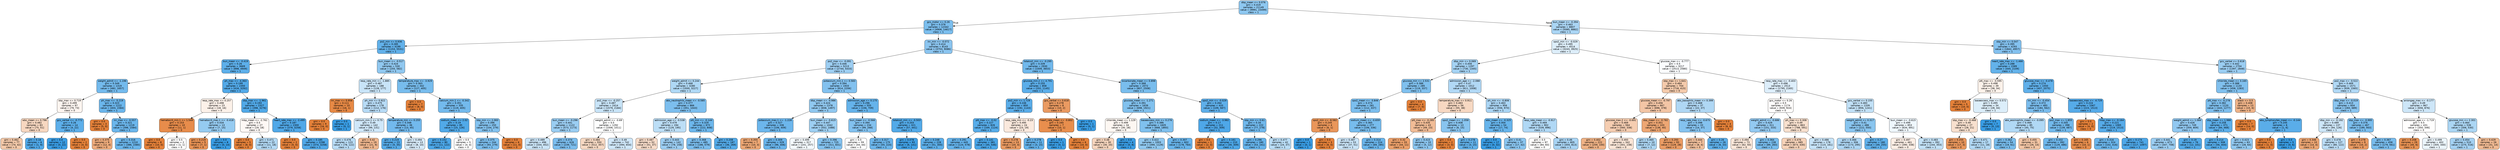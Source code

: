 digraph Tree {
node [shape=box, style="filled, rounded", color="black", fontname="helvetica"] ;
edge [fontname="helvetica"] ;
0 [label="dbp_mean <= 0.076\ngini = 0.419\nsamples = 21149\nvalue = [9991, 23499]\nclass = 1", fillcolor="#8dc7f0"] ;
1 [label="gcs_motor <= 0.26\ngini = 0.376\nsamples = 12342\nvalue = [4906, 14617]\nclass = 1", fillcolor="#7bbeee"] ;
0 -> 1 [labeldistance=2.5, labelangle=45, headlabel="True"] ;
2 [label="po2_min <= 0.936\ngini = 0.285\nsamples = 4199\nvalue = [1153, 5531]\nclass = 1", fillcolor="#62b1ea"] ;
1 -> 2 ;
3 [label="bun_mean <= -0.419\ngini = 0.26\nsamples = 3669\nvalue = [898, 4949]\nclass = 1", fillcolor="#5dafea"] ;
2 -> 3 ;
4 [label="weight_admit <= -1.196\ngini = 0.349\nsamples = 1319\nvalue = [482, 1657]\nclass = 1", fillcolor="#73baed"] ;
3 -> 4 ;
5 [label="sbp_max <= 0.719\ngini = 0.499\nsamples = 97\nvalue = [79, 73]\nclass = 0", fillcolor="#fdf5f0"] ;
4 -> 5 ;
6 [label="wbc_mean <= 0.796\ngini = 0.482\nsamples = 83\nvalue = [75, 51]\nclass = 0", fillcolor="#f7d7c0"] ;
5 -> 6 ;
7 [label="gini = 0.462\nsamples = 77\nvalue = [74, 42]\nclass = 0", fillcolor="#f4c9a9"] ;
6 -> 7 ;
8 [label="gini = 0.18\nsamples = 6\nvalue = [1, 9]\nclass = 1", fillcolor="#4fa8e8"] ;
6 -> 8 ;
9 [label="gcs_verbal <= -0.772\ngini = 0.26\nsamples = 14\nvalue = [4, 22]\nclass = 1", fillcolor="#5dafea"] ;
5 -> 9 ;
10 [label="gini = 0.0\nsamples = 12\nvalue = [0, 22]\nclass = 1", fillcolor="#399de5"] ;
9 -> 10 ;
11 [label="gini = 0.0\nsamples = 2\nvalue = [4, 0]\nclass = 0", fillcolor="#e58139"] ;
9 -> 11 ;
12 [label="ph_max <= -5.219\ngini = 0.323\nsamples = 1222\nvalue = [403, 1584]\nclass = 1", fillcolor="#6bb6ec"] ;
4 -> 12 ;
13 [label="gini = 0.0\nsamples = 3\nvalue = [5, 0]\nclass = 0", fillcolor="#e58139"] ;
12 -> 13 ;
14 [label="inr_max <= -0.557\ngini = 0.321\nsamples = 1219\nvalue = [398, 1584]\nclass = 1", fillcolor="#6bb6ec"] ;
12 -> 14 ;
15 [label="gini = 0.375\nsamples = 9\nvalue = [12, 4]\nclass = 0", fillcolor="#eeab7b"] ;
14 -> 15 ;
16 [label="gini = 0.316\nsamples = 1210\nvalue = [386, 1580]\nclass = 1", fillcolor="#69b5eb"] ;
14 -> 16 ;
17 [label="ph_max <= -4.363\ngini = 0.199\nsamples = 2350\nvalue = [416, 3292]\nclass = 1", fillcolor="#52a9e8"] ;
3 -> 17 ;
18 [label="resp_rate_max <= 0.257\ngini = 0.498\nsamples = 23\nvalue = [18, 16]\nclass = 0", fillcolor="#fcf1e9"] ;
17 -> 18 ;
19 [label="hematocrit_min.1 <= 1.549\ngini = 0.153\nsamples = 10\nvalue = [11, 1]\nclass = 0", fillcolor="#e78c4b"] ;
18 -> 19 ;
20 [label="gini = 0.0\nsamples = 8\nvalue = [10, 0]\nclass = 0", fillcolor="#e58139"] ;
19 -> 20 ;
21 [label="gini = 0.5\nsamples = 2\nvalue = [1, 1]\nclass = 0", fillcolor="#ffffff"] ;
19 -> 21 ;
22 [label="hematocrit_max.1 <= -0.418\ngini = 0.434\nsamples = 13\nvalue = [7, 15]\nclass = 1", fillcolor="#95cbf1"] ;
18 -> 22 ;
23 [label="gini = 0.219\nsamples = 5\nvalue = [7, 1]\nclass = 0", fillcolor="#e99355"] ;
22 -> 23 ;
24 [label="gini = 0.0\nsamples = 8\nvalue = [0, 14]\nclass = 1", fillcolor="#399de5"] ;
22 -> 24 ;
25 [label="sbp_max <= -1.961\ngini = 0.193\nsamples = 2327\nvalue = [398, 3276]\nclass = 1", fillcolor="#51a9e8"] ;
17 -> 25 ;
26 [label="mbp_mean <= -2.761\ngini = 0.5\nsamples = 27\nvalue = [19, 18]\nclass = 0", fillcolor="#fef8f5"] ;
25 -> 26 ;
27 [label="gini = 0.0\nsamples = 5\nvalue = [8, 0]\nclass = 0", fillcolor="#e58139"] ;
26 -> 27 ;
28 [label="gini = 0.471\nsamples = 22\nvalue = [11, 18]\nclass = 1", fillcolor="#b2d9f5"] ;
26 -> 28 ;
29 [label="heart_rate_max <= -2.495\ngini = 0.187\nsamples = 2300\nvalue = [379, 3258]\nclass = 1", fillcolor="#50a8e8"] ;
25 -> 29 ;
30 [label="gini = 0.0\nsamples = 2\nvalue = [5, 0]\nclass = 0", fillcolor="#e58139"] ;
29 -> 30 ;
31 [label="gini = 0.185\nsamples = 2298\nvalue = [374, 3258]\nclass = 1", fillcolor="#50a8e8"] ;
29 -> 31 ;
32 [label="bun_mean <= -0.517\ngini = 0.424\nsamples = 530\nvalue = [255, 582]\nclass = 1", fillcolor="#90c8f0"] ;
2 -> 32 ;
33 [label="resp_rate_min <= -1.885\ngini = 0.487\nsamples = 188\nvalue = [128, 177]\nclass = 1", fillcolor="#c8e4f8"] ;
32 -> 33 ;
34 [label="inr_max <= 0.958\ngini = 0.111\nsamples = 10\nvalue = [16, 1]\nclass = 0", fillcolor="#e78945"] ;
33 -> 34 ;
35 [label="gini = 0.0\nsamples = 9\nvalue = [16, 0]\nclass = 0", fillcolor="#e58139"] ;
34 -> 35 ;
36 [label="gini = 0.0\nsamples = 1\nvalue = [0, 1]\nclass = 1", fillcolor="#399de5"] ;
34 -> 36 ;
37 [label="ph_min <= 0.922\ngini = 0.475\nsamples = 178\nvalue = [112, 176]\nclass = 1", fillcolor="#b7dbf6"] ;
33 -> 37 ;
38 [label="calcium_min.1 <= 0.75\ngini = 0.49\nsamples = 142\nvalue = [99, 131]\nclass = 1", fillcolor="#cfe7f9"] ;
37 -> 38 ;
39 [label="gini = 0.476\nsamples = 123\nvalue = [78, 122]\nclass = 1", fillcolor="#b8dcf6"] ;
38 -> 39 ;
40 [label="gini = 0.42\nsamples = 19\nvalue = [21, 9]\nclass = 0", fillcolor="#f0b78e"] ;
38 -> 40 ;
41 [label="temperature_min <= 0.255\ngini = 0.348\nsamples = 36\nvalue = [13, 45]\nclass = 1", fillcolor="#72b9ed"] ;
37 -> 41 ;
42 [label="gini = 0.219\nsamples = 23\nvalue = [5, 35]\nclass = 1", fillcolor="#55abe9"] ;
41 -> 42 ;
43 [label="gini = 0.494\nsamples = 13\nvalue = [8, 10]\nclass = 1", fillcolor="#d7ebfa"] ;
41 -> 43 ;
44 [label="temperature_max <= -3.929\ngini = 0.363\nsamples = 342\nvalue = [127, 405]\nclass = 1", fillcolor="#77bced"] ;
32 -> 44 ;
45 [label="gini = 0.0\nsamples = 7\nvalue = [8, 0]\nclass = 0", fillcolor="#e58139"] ;
44 -> 45 ;
46 [label="calcium_min.1 <= -0.342\ngini = 0.351\nsamples = 335\nvalue = [119, 405]\nclass = 1", fillcolor="#73baed"] ;
44 -> 46 ;
47 [label="sodium_mean <= 2.02\ngini = 0.19\nsamples = 85\nvalue = [15, 126]\nclass = 1", fillcolor="#51a9e8"] ;
46 -> 47 ;
48 [label="gini = 0.152\nsamples = 80\nvalue = [11, 122]\nclass = 1", fillcolor="#4ba6e7"] ;
47 -> 48 ;
49 [label="gini = 0.5\nsamples = 5\nvalue = [4, 4]\nclass = 0", fillcolor="#ffffff"] ;
47 -> 49 ;
50 [label="sbp_min <= 2.083\ngini = 0.396\nsamples = 250\nvalue = [104, 279]\nclass = 1", fillcolor="#83c2ef"] ;
46 -> 50 ;
51 [label="gini = 0.375\nsamples = 244\nvalue = [93, 279]\nclass = 1", fillcolor="#7bbeee"] ;
50 -> 51 ;
52 [label="gini = 0.0\nsamples = 6\nvalue = [11, 0]\nclass = 0", fillcolor="#e58139"] ;
50 -> 52 ;
53 [label="inr_min <= -0.072\ngini = 0.414\nsamples = 8143\nvalue = [3753, 9086]\nclass = 1", fillcolor="#8bc5f0"] ;
1 -> 53 ;
54 [label="po2_max <= -0.091\ngini = 0.446\nsamples = 5213\nvalue = [2744, 5433]\nclass = 1", fillcolor="#9dcef2"] ;
53 -> 54 ;
55 [label="weight_admit <= 0.244\ngini = 0.468\nsamples = 3280\nvalue = [1930, 3227]\nclass = 1", fillcolor="#afd8f5"] ;
54 -> 55 ;
56 [label="po2_max <= -0.257\ngini = 0.487\nsamples = 2414\nvalue = [1579, 2184]\nclass = 1", fillcolor="#c8e4f8"] ;
55 -> 56 ;
57 [label="bun_mean <= -0.296\ngini = 0.441\nsamples = 1122\nvalue = [573, 1173]\nclass = 1", fillcolor="#9acdf2"] ;
56 -> 57 ;
58 [label="gini = 0.489\nsamples = 496\nvalue = [334, 452]\nclass = 1", fillcolor="#cbe5f8"] ;
57 -> 58 ;
59 [label="gini = 0.374\nsamples = 626\nvalue = [239, 721]\nclass = 1", fillcolor="#7bbdee"] ;
57 -> 59 ;
60 [label="weight_admit <= -0.69\ngini = 0.5\nsamples = 1292\nvalue = [1006, 1011]\nclass = 1", fillcolor="#feffff"] ;
56 -> 60 ;
61 [label="gini = 0.484\nsamples = 550\nvalue = [512, 357]\nclass = 0", fillcolor="#f7d9c3"] ;
60 -> 61 ;
62 [label="gini = 0.49\nsamples = 742\nvalue = [494, 654]\nclass = 1", fillcolor="#cfe7f9"] ;
60 -> 62 ;
63 [label="abs_neutrophils_mean <= -0.585\ngini = 0.377\nsamples = 866\nvalue = [351, 1043]\nclass = 1", fillcolor="#7cbeee"] ;
55 -> 63 ;
64 [label="admission_age <= -0.538\ngini = 0.479\nsamples = 194\nvalue = [129, 195]\nclass = 1", fillcolor="#bcdef6"] ;
63 -> 64 ;
65 [label="gini = 0.487\nsamples = 52\nvalue = [51, 37]\nclass = 0", fillcolor="#f8dcc9"] ;
64 -> 65 ;
66 [label="gini = 0.443\nsamples = 142\nvalue = [78, 158]\nclass = 1", fillcolor="#9bcdf2"] ;
64 -> 66 ;
67 [label="ptt_min <= -0.144\ngini = 0.329\nsamples = 672\nvalue = [222, 848]\nclass = 1", fillcolor="#6db7ec"] ;
63 -> 67 ;
68 [label="gini = 0.368\nsamples = 485\nvalue = [186, 579]\nclass = 1", fillcolor="#79bced"] ;
67 -> 68 ;
69 [label="gini = 0.208\nsamples = 187\nvalue = [36, 269]\nclass = 1", fillcolor="#53aae8"] ;
67 -> 69 ;
70 [label="potassium_min.1 <= 0.583\ngini = 0.394\nsamples = 1933\nvalue = [814, 2206]\nclass = 1", fillcolor="#82c1ef"] ;
54 -> 70 ;
71 [label="dbp_mean <= -0.986\ngini = 0.424\nsamples = 1378\nvalue = [658, 1497]\nclass = 1", fillcolor="#90c8f0"] ;
70 -> 71 ;
72 [label="potassium_max.1 <= -1.228\ngini = 0.327\nsamples = 336\nvalue = [106, 409]\nclass = 1", fillcolor="#6cb6ec"] ;
71 -> 72 ;
73 [label="gini = 0.355\nsamples = 7\nvalue = [10, 3]\nclass = 0", fillcolor="#eda774"] ;
72 -> 73 ;
74 [label="gini = 0.309\nsamples = 329\nvalue = [96, 406]\nclass = 1", fillcolor="#68b4eb"] ;
72 -> 74 ;
75 [label="bun_mean <= -0.615\ngini = 0.447\nsamples = 1042\nvalue = [552, 1088]\nclass = 1", fillcolor="#9dcff2"] ;
71 -> 75 ;
76 [label="gini = 0.499\nsamples = 317\nvalue = [241, 257]\nclass = 1", fillcolor="#f3f9fd"] ;
75 -> 76 ;
77 [label="gini = 0.396\nsamples = 725\nvalue = [311, 831]\nclass = 1", fillcolor="#83c2ef"] ;
75 -> 77 ;
78 [label="admission_age <= 0.175\ngini = 0.296\nsamples = 555\nvalue = [156, 709]\nclass = 1", fillcolor="#65b3eb"] ;
70 -> 78 ;
79 [label="bun_mean <= -0.566\ngini = 0.394\nsamples = 234\nvalue = [99, 268]\nclass = 1", fillcolor="#82c1ef"] ;
78 -> 79 ;
80 [label="gini = 0.5\nsamples = 59\nvalue = [44, 44]\nclass = 0", fillcolor="#ffffff"] ;
79 -> 80 ;
81 [label="gini = 0.317\nsamples = 175\nvalue = [55, 224]\nclass = 1", fillcolor="#6ab5eb"] ;
79 -> 81 ;
82 [label="totalco2_min <= -0.503\ngini = 0.203\nsamples = 321\nvalue = [57, 441]\nclass = 1", fillcolor="#53aae8"] ;
78 -> 82 ;
83 [label="gini = 0.078\nsamples = 93\nvalue = [6, 141]\nclass = 1", fillcolor="#41a1e6"] ;
82 -> 83 ;
84 [label="gini = 0.248\nsamples = 228\nvalue = [51, 300]\nclass = 1", fillcolor="#5baee9"] ;
82 -> 84 ;
85 [label="totalco2_min <= -0.295\ngini = 0.339\nsamples = 2930\nvalue = [1009, 3653]\nclass = 1", fillcolor="#70b8ec"] ;
53 -> 85 ;
86 [label="glucose_min.2 <= 4.791\ngini = 0.255\nsamples = 858\nvalue = [202, 1145]\nclass = 1", fillcolor="#5caeea"] ;
85 -> 86 ;
87 [label="po2_min <= 1.729\ngini = 0.246\nsamples = 850\nvalue = [192, 1143]\nclass = 1", fillcolor="#5aade9"] ;
86 -> 87 ;
88 [label="ptt_max <= -0.02\ngini = 0.227\nsamples = 826\nvalue = [169, 1124]\nclass = 1", fillcolor="#57ace9"] ;
87 -> 88 ;
89 [label="gini = 0.291\nsamples = 445\nvalue = [124, 578]\nclass = 1", fillcolor="#63b2eb"] ;
88 -> 89 ;
90 [label="gini = 0.141\nsamples = 381\nvalue = [45, 546]\nclass = 1", fillcolor="#49a5e7"] ;
88 -> 90 ;
91 [label="resp_rate_min <= -0.23\ngini = 0.495\nsamples = 24\nvalue = [23, 19]\nclass = 0", fillcolor="#fae9dd"] ;
87 -> 91 ;
92 [label="gini = 0.278\nsamples = 13\nvalue = [20, 4]\nclass = 0", fillcolor="#ea9a61"] ;
91 -> 92 ;
93 [label="gini = 0.278\nsamples = 11\nvalue = [3, 15]\nclass = 1", fillcolor="#61b1ea"] ;
91 -> 93 ;
94 [label="gcs_verbal <= 0.618\ngini = 0.278\nsamples = 8\nvalue = [10, 2]\nclass = 0", fillcolor="#ea9a61"] ;
86 -> 94 ;
95 [label="heart_rate_mean <= -0.802\ngini = 0.165\nsamples = 7\nvalue = [10, 1]\nclass = 0", fillcolor="#e88e4d"] ;
94 -> 95 ;
96 [label="gini = 0.0\nsamples = 1\nvalue = [0, 1]\nclass = 1", fillcolor="#399de5"] ;
95 -> 96 ;
97 [label="gini = 0.0\nsamples = 6\nvalue = [10, 0]\nclass = 0", fillcolor="#e58139"] ;
95 -> 97 ;
98 [label="gini = 0.0\nsamples = 1\nvalue = [0, 1]\nclass = 1", fillcolor="#399de5"] ;
94 -> 98 ;
99 [label="bicarbonate_mean <= 0.898\ngini = 0.368\nsamples = 2072\nvalue = [807, 2508]\nclass = 1", fillcolor="#79bded"] ;
85 -> 99 ;
100 [label="glucose_mean <= -1.271\ngini = 0.391\nsamples = 1639\nvalue = [698, 1921]\nclass = 1", fillcolor="#81c1ee"] ;
99 -> 100 ;
101 [label="chloride_mean <= 1.129\ngini = 0.499\nsamples = 34\nvalue = [30, 28]\nclass = 0", fillcolor="#fdf7f2"] ;
100 -> 101 ;
102 [label="gini = 0.48\nsamples = 30\nvalue = [30, 20]\nclass = 0", fillcolor="#f6d5bd"] ;
101 -> 102 ;
103 [label="gini = 0.0\nsamples = 4\nvalue = [0, 8]\nclass = 1", fillcolor="#399de5"] ;
101 -> 103 ;
104 [label="baseexcess_min <= 0.276\ngini = 0.386\nsamples = 1605\nvalue = [668, 1893]\nclass = 1", fillcolor="#7fc0ee"] ;
100 -> 104 ;
105 [label="gini = 0.422\nsamples = 1003\nvalue = [490, 1129]\nclass = 1", fillcolor="#8fc8f0"] ;
104 -> 105 ;
106 [label="gini = 0.307\nsamples = 602\nvalue = [178, 764]\nclass = 1", fillcolor="#67b4eb"] ;
104 -> 106 ;
107 [label="spo2_min <= -0.029\ngini = 0.264\nsamples = 433\nvalue = [109, 587]\nclass = 1", fillcolor="#5eafea"] ;
99 -> 107 ;
108 [label="sodium_mean <= -3.982\ngini = 0.17\nsamples = 211\nvalue = [32, 309]\nclass = 1", fillcolor="#4ea7e8"] ;
107 -> 108 ;
109 [label="gini = 0.0\nsamples = 1\nvalue = [2, 0]\nclass = 0", fillcolor="#e58139"] ;
108 -> 109 ;
110 [label="gini = 0.161\nsamples = 210\nvalue = [30, 309]\nclass = 1", fillcolor="#4ca7e8"] ;
108 -> 110 ;
111 [label="sbp_min <= 0.61\ngini = 0.34\nsamples = 222\nvalue = [77, 278]\nclass = 1", fillcolor="#70b8ec"] ;
107 -> 111 ;
112 [label="gini = 0.296\nsamples = 180\nvalue = [53, 241]\nclass = 1", fillcolor="#65b3eb"] ;
111 -> 112 ;
113 [label="gini = 0.477\nsamples = 42\nvalue = [24, 37]\nclass = 1", fillcolor="#b9ddf6"] ;
111 -> 113 ;
114 [label="bun_mean <= -0.394\ngini = 0.463\nsamples = 8807\nvalue = [5085, 8882]\nclass = 1", fillcolor="#aad5f4"] ;
0 -> 114 [labeldistance=2.5, labelangle=-45, headlabel="False"] ;
115 [label="spo2_min <= -0.029\ngini = 0.495\nsamples = 4514\nvalue = [3243, 3925]\nclass = 1", fillcolor="#ddeefa"] ;
114 -> 115 ;
116 [label="dbp_min <= 0.069\ngini = 0.456\nsamples = 1297\nvalue = [730, 1345]\nclass = 1", fillcolor="#a4d2f3"] ;
115 -> 116 ;
117 [label="glucose_min <= 2.531\ngini = 0.386\nsamples = 285\nvalue = [119, 337]\nclass = 1", fillcolor="#7fc0ee"] ;
116 -> 117 ;
118 [label="spo2_mean <= -3.846\ngini = 0.374\nsamples = 281\nvalue = [112, 337]\nclass = 1", fillcolor="#7bbeee"] ;
117 -> 118 ;
119 [label="spo2_min <= -8.582\ngini = 0.245\nsamples = 4\nvalue = [6, 1]\nclass = 0", fillcolor="#e9965a"] ;
118 -> 119 ;
120 [label="gini = 0.0\nsamples = 1\nvalue = [0, 1]\nclass = 1", fillcolor="#399de5"] ;
119 -> 120 ;
121 [label="gini = 0.0\nsamples = 3\nvalue = [6, 0]\nclass = 0", fillcolor="#e58139"] ;
119 -> 121 ;
122 [label="sodium_mean <= -0.659\ngini = 0.365\nsamples = 277\nvalue = [106, 336]\nclass = 1", fillcolor="#77bced"] ;
118 -> 122 ;
123 [label="gini = 0.487\nsamples = 53\nvalue = [37, 51]\nclass = 1", fillcolor="#c9e4f8"] ;
122 -> 123 ;
124 [label="gini = 0.314\nsamples = 224\nvalue = [69, 285]\nclass = 1", fillcolor="#69b5eb"] ;
122 -> 124 ;
125 [label="gini = 0.0\nsamples = 4\nvalue = [7, 0]\nclass = 0", fillcolor="#e58139"] ;
117 -> 125 ;
126 [label="admission_age <= -2.088\ngini = 0.47\nsamples = 1012\nvalue = [611, 1008]\nclass = 1", fillcolor="#b1d8f5"] ;
116 -> 126 ;
127 [label="temperature_max <= 0.911\ngini = 0.483\nsamples = 56\nvalue = [55, 38]\nclass = 0", fillcolor="#f7d8c2"] ;
126 -> 127 ;
128 [label="ptt_max <= -0.285\ngini = 0.435\nsamples = 43\nvalue = [49, 23]\nclass = 0", fillcolor="#f1bc96"] ;
127 -> 128 ;
129 [label="gini = 0.32\nsamples = 33\nvalue = [44, 11]\nclass = 0", fillcolor="#eca06a"] ;
128 -> 129 ;
130 [label="gini = 0.415\nsamples = 10\nvalue = [5, 12]\nclass = 1", fillcolor="#8bc6f0"] ;
128 -> 130 ;
131 [label="spo2_mean <= -1.058\ngini = 0.408\nsamples = 13\nvalue = [6, 15]\nclass = 1", fillcolor="#88c4ef"] ;
127 -> 131 ;
132 [label="gini = 0.0\nsamples = 2\nvalue = [3, 0]\nclass = 0", fillcolor="#e58139"] ;
131 -> 132 ;
133 [label="gini = 0.278\nsamples = 11\nvalue = [3, 15]\nclass = 1", fillcolor="#61b1ea"] ;
131 -> 133 ;
134 [label="ph_min <= -0.806\ngini = 0.463\nsamples = 956\nvalue = [556, 970]\nclass = 1", fillcolor="#aad5f4"] ;
126 -> 134 ;
135 [label="wbc_mean <= -0.325\ngini = 0.304\nsamples = 54\nvalue = [17, 74]\nclass = 1", fillcolor="#66b4eb"] ;
134 -> 135 ;
136 [label="gini = 0.0\nsamples = 17\nvalue = [0, 32]\nclass = 1", fillcolor="#399de5"] ;
135 -> 136 ;
137 [label="gini = 0.41\nsamples = 37\nvalue = [17, 42]\nclass = 1", fillcolor="#89c5f0"] ;
135 -> 137 ;
138 [label="resp_rate_mean <= -0.917\ngini = 0.469\nsamples = 902\nvalue = [539, 896]\nclass = 1", fillcolor="#b0d8f5"] ;
134 -> 138 ;
139 [label="gini = 0.5\nsamples = 97\nvalue = [84, 83]\nclass = 0", fillcolor="#fffefd"] ;
138 -> 139 ;
140 [label="gini = 0.46\nsamples = 805\nvalue = [455, 813]\nclass = 1", fillcolor="#a8d4f4"] ;
138 -> 140 ;
141 [label="glucose_max <= -0.777\ngini = 0.5\nsamples = 3217\nvalue = [2513, 2580]\nclass = 1", fillcolor="#fafcfe"] ;
115 -> 141 ;
142 [label="sbp_max <= 1.641\ngini = 0.464\nsamples = 704\nvalue = [718, 415]\nclass = 0", fillcolor="#f4caab"] ;
141 -> 142 ;
143 [label="glucose_mean <= -0.797\ngini = 0.456\nsamples = 667\nvalue = [696, 378]\nclass = 0", fillcolor="#f3c5a5"] ;
142 -> 143 ;
144 [label="glucose_max.2 <= -0.691\ngini = 0.469\nsamples = 564\nvalue = [560, 338]\nclass = 0", fillcolor="#f5cdb1"] ;
143 -> 144 ;
145 [label="gini = 0.402\nsamples = 222\nvalue = [259, 100]\nclass = 0", fillcolor="#efb285"] ;
144 -> 145 ;
146 [label="gini = 0.493\nsamples = 342\nvalue = [301, 238]\nclass = 0", fillcolor="#fae5d6"] ;
144 -> 146 ;
147 [label="sbp_mean <= -0.782\ngini = 0.351\nsamples = 103\nvalue = [136, 40]\nclass = 0", fillcolor="#eda673"] ;
143 -> 147 ;
148 [label="gini = 0.465\nsamples = 10\nvalue = [7, 12]\nclass = 1", fillcolor="#acd6f4"] ;
147 -> 148 ;
149 [label="gini = 0.293\nsamples = 93\nvalue = [129, 28]\nclass = 0", fillcolor="#eb9c64"] ;
147 -> 149 ;
150 [label="abs_basophils_mean <= 0.399\ngini = 0.468\nsamples = 37\nvalue = [22, 37]\nclass = 1", fillcolor="#afd7f4"] ;
142 -> 150 ;
151 [label="resp_rate_max <= -0.675\ngini = 0.398\nsamples = 33\nvalue = [14, 37]\nclass = 1", fillcolor="#84c2ef"] ;
150 -> 151 ;
152 [label="gini = 0.444\nsamples = 7\nvalue = [8, 4]\nclass = 0", fillcolor="#f2c09c"] ;
151 -> 152 ;
153 [label="gini = 0.26\nsamples = 26\nvalue = [6, 33]\nclass = 1", fillcolor="#5dafea"] ;
151 -> 153 ;
154 [label="gini = 0.0\nsamples = 4\nvalue = [8, 0]\nclass = 0", fillcolor="#e58139"] ;
150 -> 154 ;
155 [label="resp_rate_max <= -0.403\ngini = 0.496\nsamples = 2513\nvalue = [1795, 2165]\nclass = 1", fillcolor="#ddeefb"] ;
141 -> 155 ;
156 [label="gcs_motor <= 0.26\ngini = 0.5\nsamples = 1174\nvalue = [939, 924]\nclass = 0", fillcolor="#fffdfc"] ;
155 -> 156 ;
157 [label="weight_admit <= -0.686\ngini = 0.429\nsamples = 311\nvalue = [151, 333]\nclass = 1", fillcolor="#93c9f1"] ;
156 -> 157 ;
158 [label="gini = 0.494\nsamples = 73\nvalue = [62, 50]\nclass = 0", fillcolor="#fae7d9"] ;
157 -> 158 ;
159 [label="gini = 0.364\nsamples = 238\nvalue = [89, 283]\nclass = 1", fillcolor="#77bced"] ;
157 -> 159 ;
160 [label="ph_max <= 0.308\ngini = 0.49\nsamples = 863\nvalue = [788, 591]\nclass = 0", fillcolor="#f8e0ce"] ;
156 -> 160 ;
161 [label="gini = 0.476\nsamples = 685\nvalue = [673, 430]\nclass = 0", fillcolor="#f6d2b8"] ;
160 -> 161 ;
162 [label="gini = 0.486\nsamples = 178\nvalue = [115, 161]\nclass = 1", fillcolor="#c6e3f8"] ;
160 -> 162 ;
163 [label="gcs_verbal <= 0.155\ngini = 0.483\nsamples = 1339\nvalue = [856, 1241]\nclass = 1", fillcolor="#c2e1f7"] ;
155 -> 163 ;
164 [label="weight_admit <= 0.317\ngini = 0.41\nsamples = 486\nvalue = [222, 550]\nclass = 1", fillcolor="#89c5ef"] ;
163 -> 164 ;
165 [label="gini = 0.466\nsamples = 306\nvalue = [173, 295]\nclass = 1", fillcolor="#add6f4"] ;
164 -> 165 ;
166 [label="gini = 0.27\nsamples = 180\nvalue = [49, 255]\nclass = 1", fillcolor="#5fb0ea"] ;
164 -> 166 ;
167 [label="bun_mean <= -0.615\ngini = 0.499\nsamples = 853\nvalue = [634, 691]\nclass = 1", fillcolor="#eff7fd"] ;
163 -> 167 ;
168 [label="gini = 0.497\nsamples = 461\nvalue = [390, 338]\nclass = 0", fillcolor="#fceee5"] ;
167 -> 168 ;
169 [label="gini = 0.483\nsamples = 392\nvalue = [244, 353]\nclass = 1", fillcolor="#c2e1f7"] ;
167 -> 169 ;
170 [label="sbp_min <= 0.047\ngini = 0.395\nsamples = 4293\nvalue = [1842, 4957]\nclass = 1", fillcolor="#83c1ef"] ;
114 -> 170 ;
171 [label="heart_rate_max <= -1.466\ngini = 0.288\nsamples = 1589\nvalue = [445, 2109]\nclass = 1", fillcolor="#63b2ea"] ;
170 -> 171 ;
172 [label="ptt_max <= -0.595\ngini = 0.498\nsamples = 39\nvalue = [38, 34]\nclass = 0", fillcolor="#fcf2ea"] ;
171 -> 172 ;
173 [label="gini = 0.0\nsamples = 5\nvalue = [10, 0]\nclass = 0", fillcolor="#e58139"] ;
172 -> 173 ;
174 [label="baseexcess_max <= 0.572\ngini = 0.495\nsamples = 34\nvalue = [28, 34]\nclass = 1", fillcolor="#dceefa"] ;
172 -> 174 ;
175 [label="sbp_max <= -0.468\ngini = 0.49\nsamples = 27\nvalue = [28, 21]\nclass = 0", fillcolor="#f8e0ce"] ;
174 -> 175 ;
176 [label="gini = 0.255\nsamples = 10\nvalue = [17, 3]\nclass = 0", fillcolor="#ea975c"] ;
175 -> 176 ;
177 [label="gini = 0.471\nsamples = 17\nvalue = [11, 18]\nclass = 1", fillcolor="#b2d9f5"] ;
175 -> 177 ;
178 [label="gini = 0.0\nsamples = 7\nvalue = [0, 13]\nclass = 1", fillcolor="#399de5"] ;
174 -> 178 ;
179 [label="glucose_max <= -0.478\ngini = 0.274\nsamples = 1550\nvalue = [407, 2075]\nclass = 1", fillcolor="#60b0ea"] ;
171 -> 179 ;
180 [label="inr_min <= -0.454\ngini = 0.372\nsamples = 483\nvalue = [184, 562]\nclass = 1", fillcolor="#7abdee"] ;
179 -> 180 ;
181 [label="abs_eosinophils_mean <= -0.095\ngini = 0.469\nsamples = 85\nvalue = [45, 75]\nclass = 1", fillcolor="#b0d8f5"] ;
180 -> 181 ;
182 [label="gini = 0.362\nsamples = 54\nvalue = [19, 61]\nclass = 1", fillcolor="#77bced"] ;
181 -> 182 ;
183 [label="gini = 0.455\nsamples = 31\nvalue = [26, 14]\nclass = 0", fillcolor="#f3c5a4"] ;
181 -> 183 ;
184 [label="po2_max <= 1.855\ngini = 0.345\nsamples = 398\nvalue = [139, 487]\nclass = 1", fillcolor="#72b9ec"] ;
180 -> 184 ;
185 [label="gini = 0.332\nsamples = 392\nvalue = [129, 486]\nclass = 1", fillcolor="#6eb7ec"] ;
184 -> 185 ;
186 [label="gini = 0.165\nsamples = 6\nvalue = [10, 1]\nclass = 0", fillcolor="#e88e4d"] ;
184 -> 186 ;
187 [label="baseexcess_max <= -4.729\ngini = 0.224\nsamples = 1067\nvalue = [223, 1513]\nclass = 1", fillcolor="#56abe9"] ;
179 -> 187 ;
188 [label="gini = 0.0\nsamples = 2\nvalue = [4, 0]\nclass = 0", fillcolor="#e58139"] ;
187 -> 188 ;
189 [label="mbp_max <= -0.164\ngini = 0.221\nsamples = 1065\nvalue = [219, 1513]\nclass = 1", fillcolor="#56abe9"] ;
187 -> 189 ;
190 [label="gini = 0.316\nsamples = 324\nvalue = [102, 416]\nclass = 1", fillcolor="#6ab5eb"] ;
189 -> 190 ;
191 [label="gini = 0.174\nsamples = 741\nvalue = [117, 1097]\nclass = 1", fillcolor="#4ea7e8"] ;
189 -> 191 ;
192 [label="gcs_verbal <= 0.618\ngini = 0.442\nsamples = 2704\nvalue = [1397, 2848]\nclass = 1", fillcolor="#9acdf2"] ;
170 -> 192 ;
193 [label="chloride_mean <= 3.165\ngini = 0.388\nsamples = 1133\nvalue = [458, 1283]\nclass = 1", fillcolor="#80c0ee"] ;
192 -> 193 ;
194 [label="ptt_max <= -0.278\ngini = 0.382\nsamples = 1120\nvalue = [443, 1277]\nclass = 1", fillcolor="#7ebfee"] ;
193 -> 194 ;
195 [label="weight_admit <= 1.084\ngini = 0.426\nsamples = 749\nvalue = [359, 809]\nclass = 1", fillcolor="#91c8f1"] ;
194 -> 195 ;
196 [label="gini = 0.441\nsamples = 673\nvalue = [347, 708]\nclass = 1", fillcolor="#9acdf2"] ;
195 -> 196 ;
197 [label="gini = 0.19\nsamples = 76\nvalue = [12, 101]\nclass = 1", fillcolor="#51a9e8"] ;
195 -> 197 ;
198 [label="sbp_mean <= 1.986\ngini = 0.258\nsamples = 371\nvalue = [84, 468]\nclass = 1", fillcolor="#5dafea"] ;
194 -> 198 ;
199 [label="gini = 0.214\nsamples = 308\nvalue = [56, 404]\nclass = 1", fillcolor="#54abe9"] ;
198 -> 199 ;
200 [label="gini = 0.423\nsamples = 63\nvalue = [28, 64]\nclass = 1", fillcolor="#90c8f0"] ;
198 -> 200 ;
201 [label="black <= 0.5\ngini = 0.408\nsamples = 13\nvalue = [15, 6]\nclass = 0", fillcolor="#efb388"] ;
193 -> 201 ;
202 [label="gini = 0.0\nsamples = 7\nvalue = [14, 0]\nclass = 0", fillcolor="#e58139"] ;
201 -> 202 ;
203 [label="abs_lymphocytes_mean <= -0.144\ngini = 0.245\nsamples = 6\nvalue = [1, 6]\nclass = 1", fillcolor="#5aade9"] ;
201 -> 203 ;
204 [label="gini = 0.0\nsamples = 1\nvalue = [1, 0]\nclass = 0", fillcolor="#e58139"] ;
203 -> 204 ;
205 [label="gini = 0.0\nsamples = 5\nvalue = [0, 6]\nclass = 1", fillcolor="#399de5"] ;
203 -> 205 ;
206 [label="po2_max <= -0.522\ngini = 0.469\nsamples = 1571\nvalue = [939, 1565]\nclass = 1", fillcolor="#b0d8f5"] ;
192 -> 206 ;
207 [label="dbp_max <= -0.019\ngini = 0.413\nsamples = 604\nvalue = [283, 689]\nclass = 1", fillcolor="#8ac5f0"] ;
206 -> 207 ;
208 [label="dbp_min <= -0.192\ngini = 0.489\nsamples = 137\nvalue = [94, 126]\nclass = 1", fillcolor="#cde6f8"] ;
207 -> 208 ;
209 [label="gini = 0.346\nsamples = 10\nvalue = [14, 4]\nclass = 0", fillcolor="#eca572"] ;
208 -> 209 ;
210 [label="gini = 0.478\nsamples = 127\nvalue = [80, 122]\nclass = 1", fillcolor="#bbddf6"] ;
208 -> 210 ;
211 [label="sbp_max <= -0.995\ngini = 0.376\nsamples = 467\nvalue = [189, 563]\nclass = 1", fillcolor="#7bbeee"] ;
207 -> 211 ;
212 [label="gini = 0.278\nsamples = 9\nvalue = [10, 2]\nclass = 0", fillcolor="#ea9a61"] ;
211 -> 212 ;
213 [label="gini = 0.367\nsamples = 458\nvalue = [179, 561]\nclass = 1", fillcolor="#78bced"] ;
211 -> 213 ;
214 [label="aniongap_max <= -0.177\ngini = 0.49\nsamples = 967\nvalue = [656, 876]\nclass = 1", fillcolor="#cde6f8"] ;
206 -> 214 ;
215 [label="admission_age <= -1.719\ngini = 0.5\nsamples = 431\nvalue = [350, 346]\nclass = 0", fillcolor="#fffefd"] ;
214 -> 215 ;
216 [label="gini = 0.208\nsamples = 29\nvalue = [45, 6]\nclass = 0", fillcolor="#e89253"] ;
215 -> 216 ;
217 [label="gini = 0.499\nsamples = 402\nvalue = [305, 340]\nclass = 1", fillcolor="#ebf5fc"] ;
215 -> 217 ;
218 [label="glucose_min <= 2.301\ngini = 0.464\nsamples = 536\nvalue = [306, 530]\nclass = 1", fillcolor="#abd6f4"] ;
214 -> 218 ;
219 [label="gini = 0.454\nsamples = 510\nvalue = [275, 516]\nclass = 1", fillcolor="#a3d1f3"] ;
218 -> 219 ;
220 [label="gini = 0.429\nsamples = 26\nvalue = [31, 14]\nclass = 0", fillcolor="#f1ba92"] ;
218 -> 220 ;
}